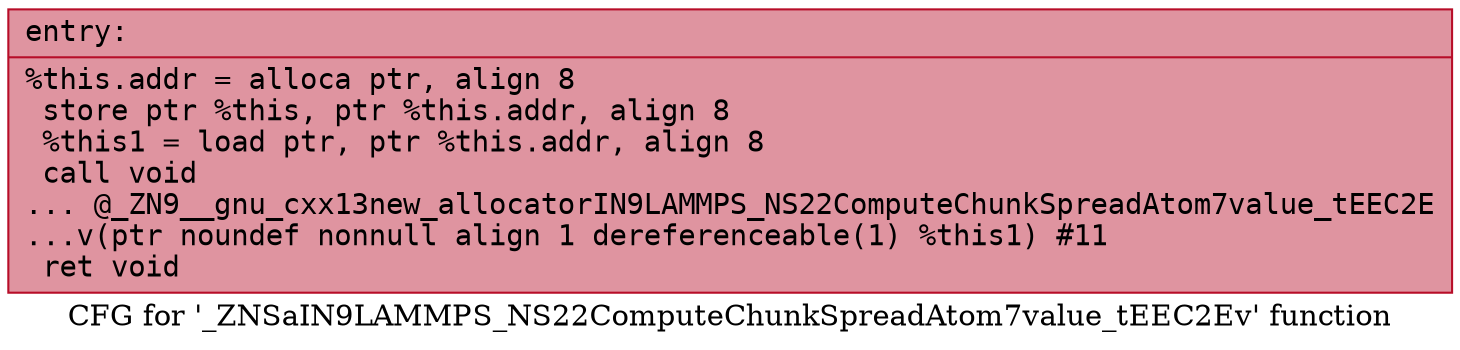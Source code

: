 digraph "CFG for '_ZNSaIN9LAMMPS_NS22ComputeChunkSpreadAtom7value_tEEC2Ev' function" {
	label="CFG for '_ZNSaIN9LAMMPS_NS22ComputeChunkSpreadAtom7value_tEEC2Ev' function";

	Node0x55a896474ef0 [shape=record,color="#b70d28ff", style=filled, fillcolor="#b70d2870" fontname="Courier",label="{entry:\l|  %this.addr = alloca ptr, align 8\l  store ptr %this, ptr %this.addr, align 8\l  %this1 = load ptr, ptr %this.addr, align 8\l  call void\l... @_ZN9__gnu_cxx13new_allocatorIN9LAMMPS_NS22ComputeChunkSpreadAtom7value_tEEC2E\l...v(ptr noundef nonnull align 1 dereferenceable(1) %this1) #11\l  ret void\l}"];
}
